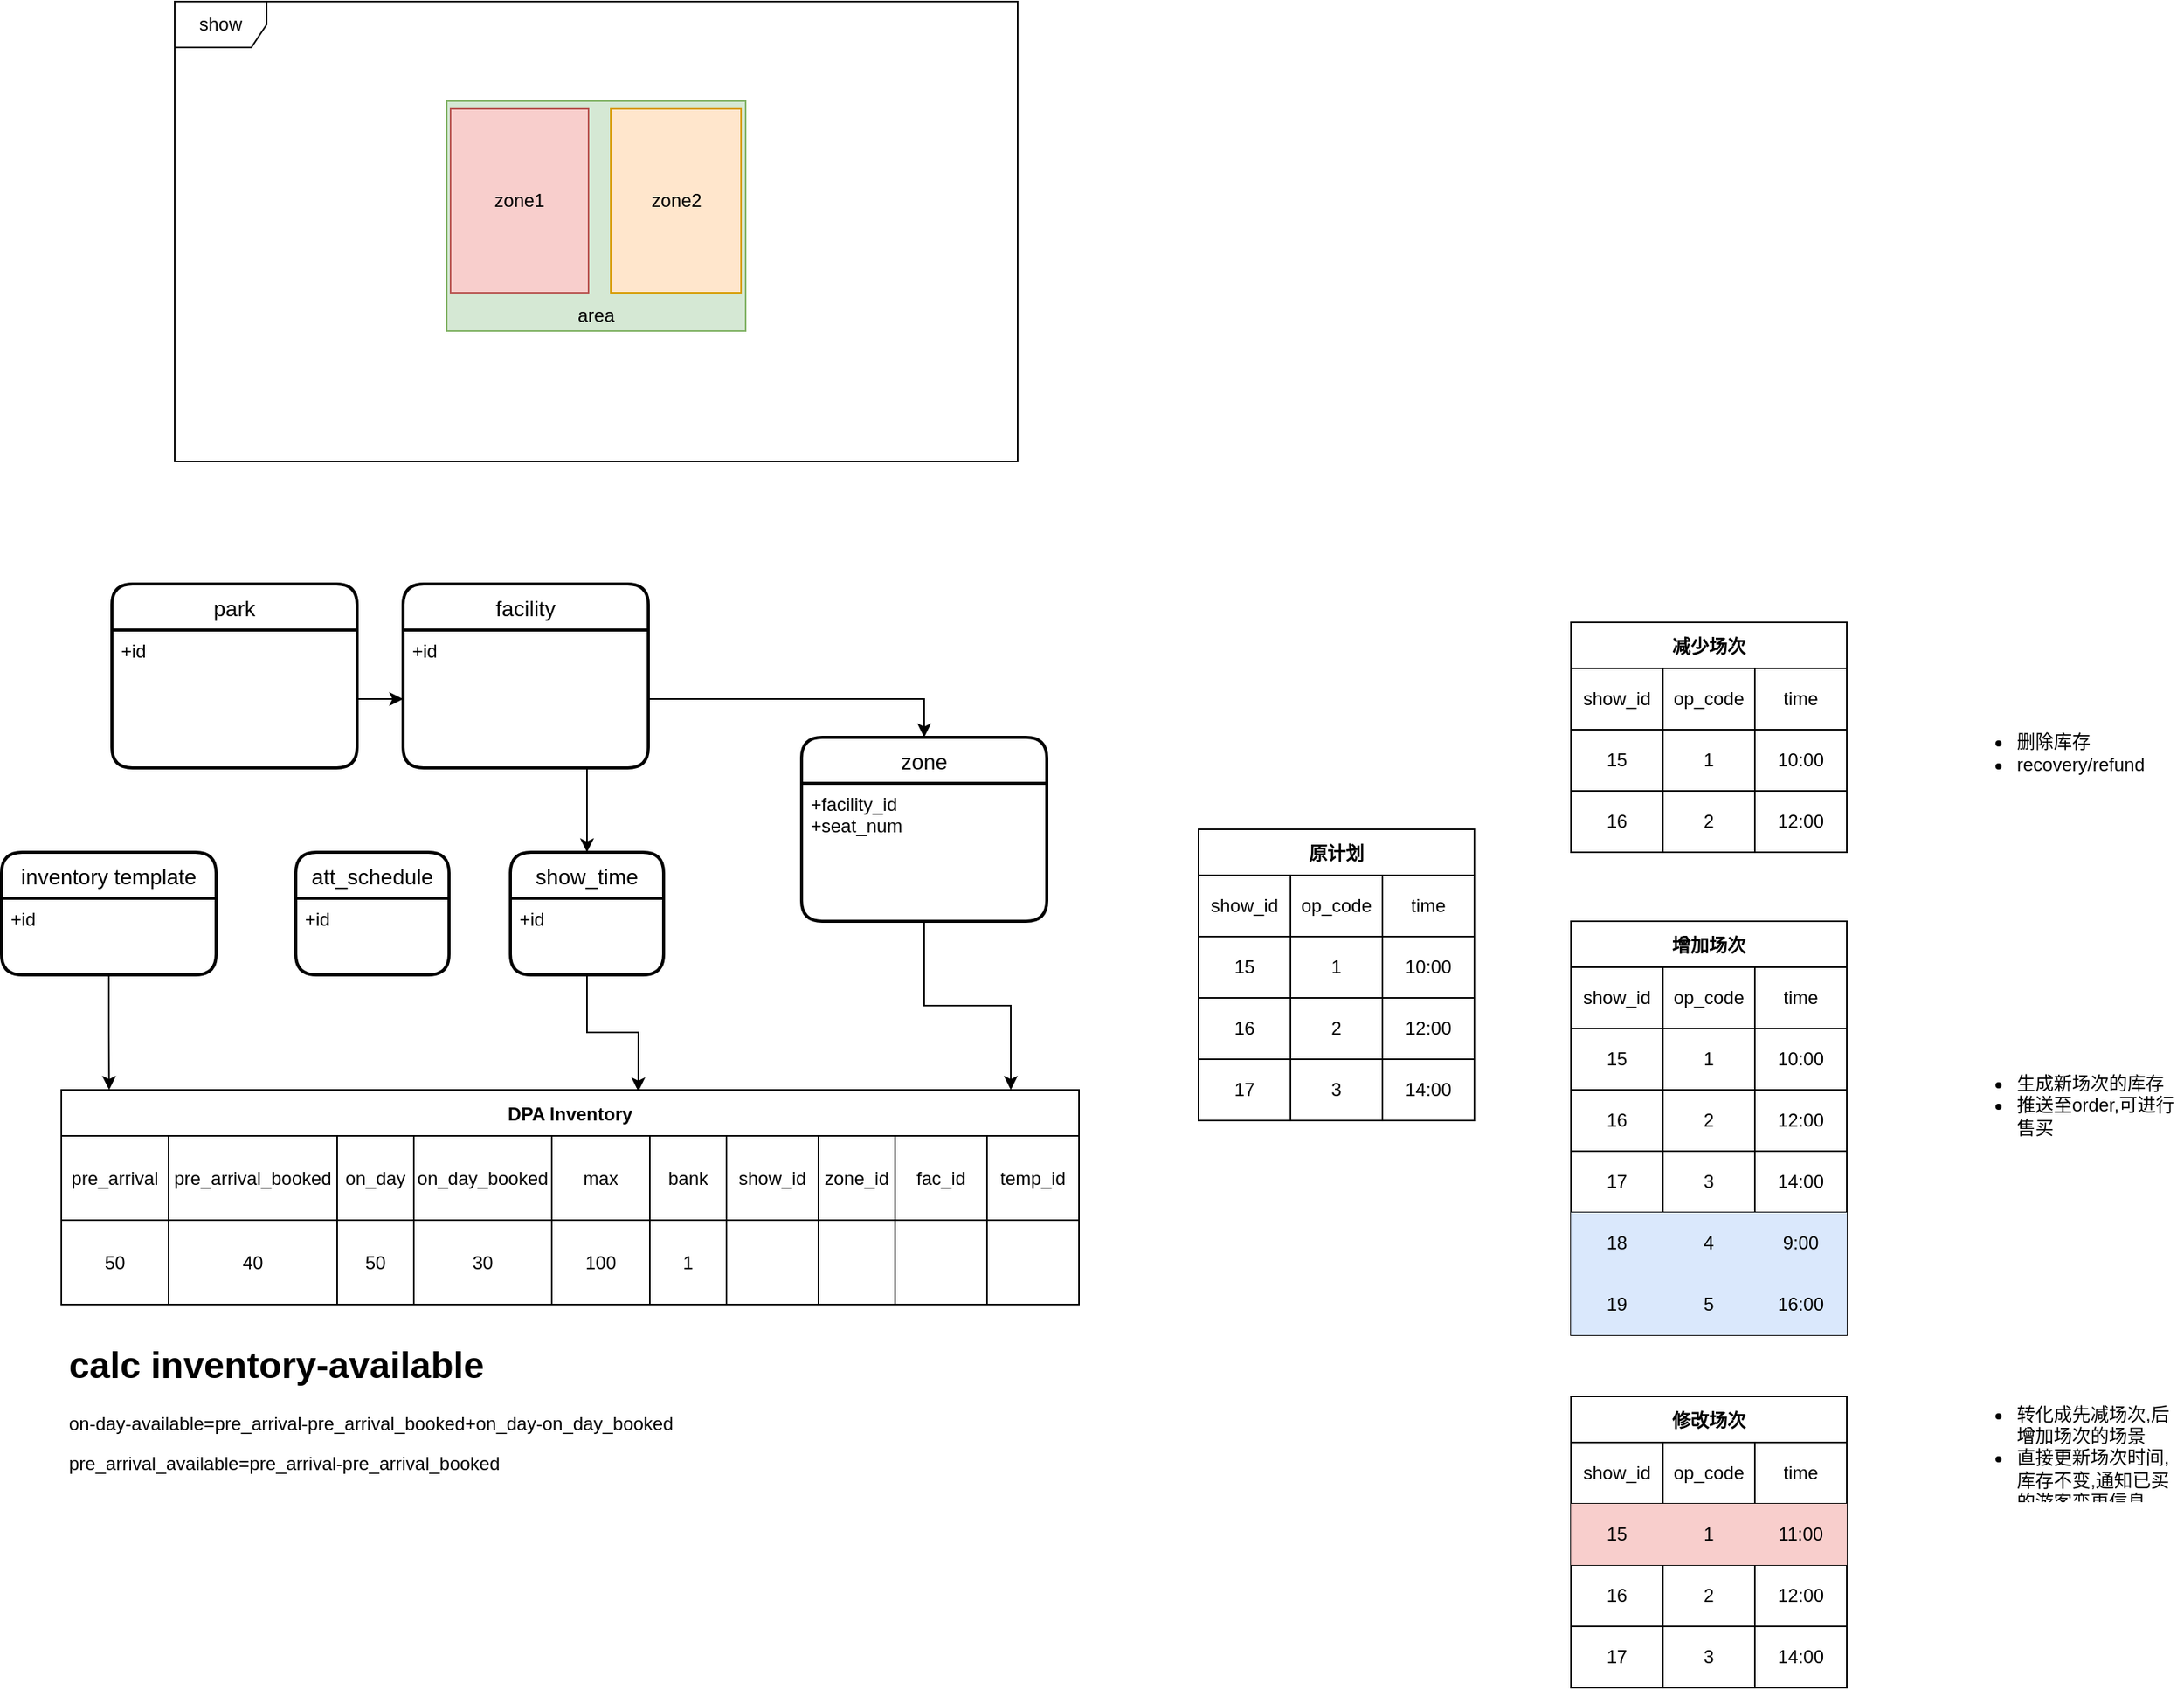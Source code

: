 <mxfile version="20.6.2" type="github">
  <diagram id="qnAYHWkGqjJaZW_h_Cl6" name="第 1 页">
    <mxGraphModel dx="1298" dy="724" grid="1" gridSize="10" guides="1" tooltips="1" connect="1" arrows="1" fold="1" page="1" pageScale="1" pageWidth="827" pageHeight="1169" math="0" shadow="0">
      <root>
        <mxCell id="0" />
        <mxCell id="1" parent="0" />
        <mxCell id="093m5_2xSW1rwAm4586A-8" value="show" style="shape=umlFrame;whiteSpace=wrap;html=1;" parent="1" vertex="1">
          <mxGeometry x="150" y="40" width="550" height="300" as="geometry" />
        </mxCell>
        <mxCell id="093m5_2xSW1rwAm4586A-12" value="" style="rounded=0;whiteSpace=wrap;html=1;fillColor=#d5e8d4;strokeColor=#82b366;" parent="1" vertex="1">
          <mxGeometry x="327.5" y="105" width="195" height="150" as="geometry" />
        </mxCell>
        <mxCell id="093m5_2xSW1rwAm4586A-13" value="zone1" style="rounded=0;whiteSpace=wrap;html=1;fillColor=#f8cecc;strokeColor=#b85450;" parent="1" vertex="1">
          <mxGeometry x="330" y="110" width="90" height="120" as="geometry" />
        </mxCell>
        <mxCell id="093m5_2xSW1rwAm4586A-14" value="zone2" style="rounded=0;whiteSpace=wrap;html=1;fillColor=#ffe6cc;strokeColor=#d79b00;" parent="1" vertex="1">
          <mxGeometry x="434.5" y="110" width="85" height="120" as="geometry" />
        </mxCell>
        <mxCell id="093m5_2xSW1rwAm4586A-15" value="area" style="text;html=1;strokeColor=none;fillColor=none;align=center;verticalAlign=middle;whiteSpace=wrap;rounded=0;" parent="1" vertex="1">
          <mxGeometry x="395" y="230" width="60" height="30" as="geometry" />
        </mxCell>
        <mxCell id="093m5_2xSW1rwAm4586A-16" value="zone" style="swimlane;childLayout=stackLayout;horizontal=1;startSize=30;horizontalStack=0;rounded=1;fontSize=14;fontStyle=0;strokeWidth=2;resizeParent=0;resizeLast=1;shadow=0;dashed=0;align=center;" parent="1" vertex="1">
          <mxGeometry x="559" y="520" width="160" height="120" as="geometry" />
        </mxCell>
        <mxCell id="093m5_2xSW1rwAm4586A-17" value="+facility_id&#xa;+seat_num" style="align=left;strokeColor=none;fillColor=none;spacingLeft=4;fontSize=12;verticalAlign=top;resizable=0;rotatable=0;part=1;" parent="093m5_2xSW1rwAm4586A-16" vertex="1">
          <mxGeometry y="30" width="160" height="90" as="geometry" />
        </mxCell>
        <mxCell id="093m5_2xSW1rwAm4586A-44" value="DPA Inventory" style="shape=table;startSize=30;container=1;collapsible=0;childLayout=tableLayout;fontStyle=1;align=center;" parent="1" vertex="1">
          <mxGeometry x="76" y="750" width="664" height="140" as="geometry" />
        </mxCell>
        <mxCell id="093m5_2xSW1rwAm4586A-45" value="" style="shape=tableRow;horizontal=0;startSize=0;swimlaneHead=0;swimlaneBody=0;top=0;left=0;bottom=0;right=0;collapsible=0;dropTarget=0;fillColor=none;points=[[0,0.5],[1,0.5]];portConstraint=eastwest;" parent="093m5_2xSW1rwAm4586A-44" vertex="1">
          <mxGeometry y="30" width="664" height="55" as="geometry" />
        </mxCell>
        <mxCell id="093m5_2xSW1rwAm4586A-46" value="pre_arrival" style="shape=partialRectangle;html=1;whiteSpace=wrap;connectable=0;fillColor=none;top=0;left=0;bottom=0;right=0;overflow=hidden;" parent="093m5_2xSW1rwAm4586A-45" vertex="1">
          <mxGeometry width="70" height="55" as="geometry">
            <mxRectangle width="70" height="55" as="alternateBounds" />
          </mxGeometry>
        </mxCell>
        <mxCell id="093m5_2xSW1rwAm4586A-74" value="pre_arrival_booked" style="shape=partialRectangle;html=1;whiteSpace=wrap;connectable=0;fillColor=none;top=0;left=0;bottom=0;right=0;overflow=hidden;" parent="093m5_2xSW1rwAm4586A-45" vertex="1">
          <mxGeometry x="70" width="110" height="55" as="geometry">
            <mxRectangle width="110" height="55" as="alternateBounds" />
          </mxGeometry>
        </mxCell>
        <mxCell id="093m5_2xSW1rwAm4586A-47" value="on_day" style="shape=partialRectangle;html=1;whiteSpace=wrap;connectable=0;fillColor=none;top=0;left=0;bottom=0;right=0;overflow=hidden;" parent="093m5_2xSW1rwAm4586A-45" vertex="1">
          <mxGeometry x="180" width="50" height="55" as="geometry">
            <mxRectangle width="50" height="55" as="alternateBounds" />
          </mxGeometry>
        </mxCell>
        <mxCell id="093m5_2xSW1rwAm4586A-76" value="on_day_booked" style="shape=partialRectangle;html=1;whiteSpace=wrap;connectable=0;fillColor=none;top=0;left=0;bottom=0;right=0;overflow=hidden;" parent="093m5_2xSW1rwAm4586A-45" vertex="1">
          <mxGeometry x="230" width="90" height="55" as="geometry">
            <mxRectangle width="90" height="55" as="alternateBounds" />
          </mxGeometry>
        </mxCell>
        <mxCell id="093m5_2xSW1rwAm4586A-78" value="max" style="shape=partialRectangle;html=1;whiteSpace=wrap;connectable=0;fillColor=none;top=0;left=0;bottom=0;right=0;overflow=hidden;" parent="093m5_2xSW1rwAm4586A-45" vertex="1">
          <mxGeometry x="320" width="64" height="55" as="geometry">
            <mxRectangle width="64" height="55" as="alternateBounds" />
          </mxGeometry>
        </mxCell>
        <mxCell id="093m5_2xSW1rwAm4586A-48" value="bank" style="shape=partialRectangle;html=1;whiteSpace=wrap;connectable=0;fillColor=none;top=0;left=0;bottom=0;right=0;overflow=hidden;" parent="093m5_2xSW1rwAm4586A-45" vertex="1">
          <mxGeometry x="384" width="50" height="55" as="geometry">
            <mxRectangle width="50" height="55" as="alternateBounds" />
          </mxGeometry>
        </mxCell>
        <mxCell id="3si14ry6umVApPdq2mn3-1" value="show_id" style="shape=partialRectangle;html=1;whiteSpace=wrap;connectable=0;fillColor=none;top=0;left=0;bottom=0;right=0;overflow=hidden;" vertex="1" parent="093m5_2xSW1rwAm4586A-45">
          <mxGeometry x="434" width="60" height="55" as="geometry">
            <mxRectangle width="60" height="55" as="alternateBounds" />
          </mxGeometry>
        </mxCell>
        <mxCell id="3si14ry6umVApPdq2mn3-3" value="zone_id" style="shape=partialRectangle;html=1;whiteSpace=wrap;connectable=0;fillColor=none;top=0;left=0;bottom=0;right=0;overflow=hidden;" vertex="1" parent="093m5_2xSW1rwAm4586A-45">
          <mxGeometry x="494" width="50" height="55" as="geometry">
            <mxRectangle width="50" height="55" as="alternateBounds" />
          </mxGeometry>
        </mxCell>
        <mxCell id="3si14ry6umVApPdq2mn3-9" value="fac_id" style="shape=partialRectangle;html=1;whiteSpace=wrap;connectable=0;fillColor=none;top=0;left=0;bottom=0;right=0;overflow=hidden;" vertex="1" parent="093m5_2xSW1rwAm4586A-45">
          <mxGeometry x="544" width="60" height="55" as="geometry">
            <mxRectangle width="60" height="55" as="alternateBounds" />
          </mxGeometry>
        </mxCell>
        <mxCell id="3si14ry6umVApPdq2mn3-13" value="temp_id" style="shape=partialRectangle;html=1;whiteSpace=wrap;connectable=0;fillColor=none;top=0;left=0;bottom=0;right=0;overflow=hidden;" vertex="1" parent="093m5_2xSW1rwAm4586A-45">
          <mxGeometry x="604" width="60" height="55" as="geometry">
            <mxRectangle width="60" height="55" as="alternateBounds" />
          </mxGeometry>
        </mxCell>
        <mxCell id="093m5_2xSW1rwAm4586A-49" value="" style="shape=tableRow;horizontal=0;startSize=0;swimlaneHead=0;swimlaneBody=0;top=0;left=0;bottom=0;right=0;collapsible=0;dropTarget=0;fillColor=none;points=[[0,0.5],[1,0.5]];portConstraint=eastwest;" parent="093m5_2xSW1rwAm4586A-44" vertex="1">
          <mxGeometry y="85" width="664" height="55" as="geometry" />
        </mxCell>
        <mxCell id="093m5_2xSW1rwAm4586A-50" value="50" style="shape=partialRectangle;html=1;whiteSpace=wrap;connectable=0;fillColor=none;top=0;left=0;bottom=0;right=0;overflow=hidden;" parent="093m5_2xSW1rwAm4586A-49" vertex="1">
          <mxGeometry width="70" height="55" as="geometry">
            <mxRectangle width="70" height="55" as="alternateBounds" />
          </mxGeometry>
        </mxCell>
        <mxCell id="093m5_2xSW1rwAm4586A-75" value="40" style="shape=partialRectangle;html=1;whiteSpace=wrap;connectable=0;fillColor=none;top=0;left=0;bottom=0;right=0;overflow=hidden;" parent="093m5_2xSW1rwAm4586A-49" vertex="1">
          <mxGeometry x="70" width="110" height="55" as="geometry">
            <mxRectangle width="110" height="55" as="alternateBounds" />
          </mxGeometry>
        </mxCell>
        <mxCell id="093m5_2xSW1rwAm4586A-51" value="50" style="shape=partialRectangle;html=1;whiteSpace=wrap;connectable=0;fillColor=none;top=0;left=0;bottom=0;right=0;overflow=hidden;" parent="093m5_2xSW1rwAm4586A-49" vertex="1">
          <mxGeometry x="180" width="50" height="55" as="geometry">
            <mxRectangle width="50" height="55" as="alternateBounds" />
          </mxGeometry>
        </mxCell>
        <mxCell id="093m5_2xSW1rwAm4586A-77" value="30" style="shape=partialRectangle;html=1;whiteSpace=wrap;connectable=0;fillColor=none;top=0;left=0;bottom=0;right=0;overflow=hidden;" parent="093m5_2xSW1rwAm4586A-49" vertex="1">
          <mxGeometry x="230" width="90" height="55" as="geometry">
            <mxRectangle width="90" height="55" as="alternateBounds" />
          </mxGeometry>
        </mxCell>
        <mxCell id="093m5_2xSW1rwAm4586A-79" value="100" style="shape=partialRectangle;html=1;whiteSpace=wrap;connectable=0;fillColor=none;top=0;left=0;bottom=0;right=0;overflow=hidden;" parent="093m5_2xSW1rwAm4586A-49" vertex="1">
          <mxGeometry x="320" width="64" height="55" as="geometry">
            <mxRectangle width="64" height="55" as="alternateBounds" />
          </mxGeometry>
        </mxCell>
        <mxCell id="093m5_2xSW1rwAm4586A-52" value="1" style="shape=partialRectangle;html=1;whiteSpace=wrap;connectable=0;fillColor=none;top=0;left=0;bottom=0;right=0;overflow=hidden;" parent="093m5_2xSW1rwAm4586A-49" vertex="1">
          <mxGeometry x="384" width="50" height="55" as="geometry">
            <mxRectangle width="50" height="55" as="alternateBounds" />
          </mxGeometry>
        </mxCell>
        <mxCell id="3si14ry6umVApPdq2mn3-2" style="shape=partialRectangle;html=1;whiteSpace=wrap;connectable=0;fillColor=none;top=0;left=0;bottom=0;right=0;overflow=hidden;" vertex="1" parent="093m5_2xSW1rwAm4586A-49">
          <mxGeometry x="434" width="60" height="55" as="geometry">
            <mxRectangle width="60" height="55" as="alternateBounds" />
          </mxGeometry>
        </mxCell>
        <mxCell id="3si14ry6umVApPdq2mn3-4" style="shape=partialRectangle;html=1;whiteSpace=wrap;connectable=0;fillColor=none;top=0;left=0;bottom=0;right=0;overflow=hidden;" vertex="1" parent="093m5_2xSW1rwAm4586A-49">
          <mxGeometry x="494" width="50" height="55" as="geometry">
            <mxRectangle width="50" height="55" as="alternateBounds" />
          </mxGeometry>
        </mxCell>
        <mxCell id="3si14ry6umVApPdq2mn3-10" style="shape=partialRectangle;html=1;whiteSpace=wrap;connectable=0;fillColor=none;top=0;left=0;bottom=0;right=0;overflow=hidden;" vertex="1" parent="093m5_2xSW1rwAm4586A-49">
          <mxGeometry x="544" width="60" height="55" as="geometry">
            <mxRectangle width="60" height="55" as="alternateBounds" />
          </mxGeometry>
        </mxCell>
        <mxCell id="3si14ry6umVApPdq2mn3-14" style="shape=partialRectangle;html=1;whiteSpace=wrap;connectable=0;fillColor=none;top=0;left=0;bottom=0;right=0;overflow=hidden;" vertex="1" parent="093m5_2xSW1rwAm4586A-49">
          <mxGeometry x="604" width="60" height="55" as="geometry">
            <mxRectangle width="60" height="55" as="alternateBounds" />
          </mxGeometry>
        </mxCell>
        <mxCell id="093m5_2xSW1rwAm4586A-80" value="&lt;h1&gt;calc inventory-available&lt;/h1&gt;&lt;p&gt;on-day-available=pre_arrival-pre_arrival_booked+on_day-on_day_booked&lt;/p&gt;&lt;p&gt;pre_arrival_available=pre_arrival-pre_arrival_booked&lt;/p&gt;" style="text;html=1;strokeColor=none;fillColor=none;spacing=5;spacingTop=-20;whiteSpace=wrap;overflow=hidden;rounded=0;" parent="1" vertex="1">
          <mxGeometry x="76" y="910" width="460" height="140" as="geometry" />
        </mxCell>
        <mxCell id="093m5_2xSW1rwAm4586A-83" value="facility" style="swimlane;childLayout=stackLayout;horizontal=1;startSize=30;horizontalStack=0;rounded=1;fontSize=14;fontStyle=0;strokeWidth=2;resizeParent=0;resizeLast=1;shadow=0;dashed=0;align=center;" parent="1" vertex="1">
          <mxGeometry x="299" y="420" width="160" height="120" as="geometry" />
        </mxCell>
        <mxCell id="093m5_2xSW1rwAm4586A-84" value="+id&#xa;" style="align=left;strokeColor=none;fillColor=none;spacingLeft=4;fontSize=12;verticalAlign=top;resizable=0;rotatable=0;part=1;" parent="093m5_2xSW1rwAm4586A-83" vertex="1">
          <mxGeometry y="30" width="160" height="90" as="geometry" />
        </mxCell>
        <mxCell id="093m5_2xSW1rwAm4586A-85" value="park" style="swimlane;childLayout=stackLayout;horizontal=1;startSize=30;horizontalStack=0;rounded=1;fontSize=14;fontStyle=0;strokeWidth=2;resizeParent=0;resizeLast=1;shadow=0;dashed=0;align=center;" parent="1" vertex="1">
          <mxGeometry x="109" y="420" width="160" height="120" as="geometry" />
        </mxCell>
        <mxCell id="093m5_2xSW1rwAm4586A-86" value="+id&#xa;" style="align=left;strokeColor=none;fillColor=none;spacingLeft=4;fontSize=12;verticalAlign=top;resizable=0;rotatable=0;part=1;" parent="093m5_2xSW1rwAm4586A-85" vertex="1">
          <mxGeometry y="30" width="160" height="90" as="geometry" />
        </mxCell>
        <mxCell id="093m5_2xSW1rwAm4586A-93" value="att_schedule" style="swimlane;childLayout=stackLayout;horizontal=1;startSize=30;horizontalStack=0;rounded=1;fontSize=14;fontStyle=0;strokeWidth=2;resizeParent=0;resizeLast=1;shadow=0;dashed=0;align=center;" parent="1" vertex="1">
          <mxGeometry x="229" y="595" width="100" height="80" as="geometry" />
        </mxCell>
        <mxCell id="093m5_2xSW1rwAm4586A-94" value="+id&#xa;" style="align=left;strokeColor=none;fillColor=none;spacingLeft=4;fontSize=12;verticalAlign=top;resizable=0;rotatable=0;part=1;" parent="093m5_2xSW1rwAm4586A-93" vertex="1">
          <mxGeometry y="30" width="100" height="50" as="geometry" />
        </mxCell>
        <mxCell id="093m5_2xSW1rwAm4586A-96" value="show_time" style="swimlane;childLayout=stackLayout;horizontal=1;startSize=30;horizontalStack=0;rounded=1;fontSize=14;fontStyle=0;strokeWidth=2;resizeParent=0;resizeLast=1;shadow=0;dashed=0;align=center;" parent="1" vertex="1">
          <mxGeometry x="369" y="595" width="100" height="80" as="geometry" />
        </mxCell>
        <mxCell id="093m5_2xSW1rwAm4586A-98" value="+id&#xa;" style="align=left;strokeColor=none;fillColor=none;spacingLeft=4;fontSize=12;verticalAlign=top;resizable=0;rotatable=0;part=1;" parent="093m5_2xSW1rwAm4586A-96" vertex="1">
          <mxGeometry y="30" width="100" height="50" as="geometry" />
        </mxCell>
        <mxCell id="093m5_2xSW1rwAm4586A-100" style="edgeStyle=orthogonalEdgeStyle;rounded=0;orthogonalLoop=1;jettySize=auto;html=1;exitX=1;exitY=0.5;exitDx=0;exitDy=0;entryX=0;entryY=0.5;entryDx=0;entryDy=0;" parent="1" source="093m5_2xSW1rwAm4586A-86" target="093m5_2xSW1rwAm4586A-84" edge="1">
          <mxGeometry relative="1" as="geometry" />
        </mxCell>
        <mxCell id="093m5_2xSW1rwAm4586A-101" style="edgeStyle=orthogonalEdgeStyle;rounded=0;orthogonalLoop=1;jettySize=auto;html=1;exitX=1;exitY=0.5;exitDx=0;exitDy=0;entryX=0.5;entryY=0;entryDx=0;entryDy=0;" parent="1" source="093m5_2xSW1rwAm4586A-84" target="093m5_2xSW1rwAm4586A-16" edge="1">
          <mxGeometry relative="1" as="geometry" />
        </mxCell>
        <mxCell id="093m5_2xSW1rwAm4586A-102" style="edgeStyle=orthogonalEdgeStyle;rounded=0;orthogonalLoop=1;jettySize=auto;html=1;exitX=0.75;exitY=1;exitDx=0;exitDy=0;entryX=0.5;entryY=0;entryDx=0;entryDy=0;" parent="1" source="093m5_2xSW1rwAm4586A-84" target="093m5_2xSW1rwAm4586A-96" edge="1">
          <mxGeometry relative="1" as="geometry" />
        </mxCell>
        <mxCell id="093m5_2xSW1rwAm4586A-105" value="inventory template" style="swimlane;childLayout=stackLayout;horizontal=1;startSize=30;horizontalStack=0;rounded=1;fontSize=14;fontStyle=0;strokeWidth=2;resizeParent=0;resizeLast=1;shadow=0;dashed=0;align=center;" parent="1" vertex="1">
          <mxGeometry x="37" y="595" width="140" height="80" as="geometry" />
        </mxCell>
        <mxCell id="093m5_2xSW1rwAm4586A-106" value="+id&#xa;" style="align=left;strokeColor=none;fillColor=none;spacingLeft=4;fontSize=12;verticalAlign=top;resizable=0;rotatable=0;part=1;" parent="093m5_2xSW1rwAm4586A-105" vertex="1">
          <mxGeometry y="30" width="140" height="50" as="geometry" />
        </mxCell>
        <mxCell id="3si14ry6umVApPdq2mn3-6" style="edgeStyle=orthogonalEdgeStyle;rounded=0;orthogonalLoop=1;jettySize=auto;html=1;exitX=0.5;exitY=1;exitDx=0;exitDy=0;entryX=0.047;entryY=0;entryDx=0;entryDy=0;entryPerimeter=0;" edge="1" parent="1" source="093m5_2xSW1rwAm4586A-106" target="093m5_2xSW1rwAm4586A-44">
          <mxGeometry relative="1" as="geometry" />
        </mxCell>
        <mxCell id="3si14ry6umVApPdq2mn3-7" style="edgeStyle=orthogonalEdgeStyle;rounded=0;orthogonalLoop=1;jettySize=auto;html=1;exitX=0.5;exitY=1;exitDx=0;exitDy=0;entryX=0.567;entryY=0.007;entryDx=0;entryDy=0;entryPerimeter=0;" edge="1" parent="1" source="093m5_2xSW1rwAm4586A-98" target="093m5_2xSW1rwAm4586A-44">
          <mxGeometry relative="1" as="geometry" />
        </mxCell>
        <mxCell id="3si14ry6umVApPdq2mn3-8" style="edgeStyle=orthogonalEdgeStyle;rounded=0;orthogonalLoop=1;jettySize=auto;html=1;exitX=0.5;exitY=1;exitDx=0;exitDy=0;entryX=0.933;entryY=0;entryDx=0;entryDy=0;entryPerimeter=0;" edge="1" parent="1" source="093m5_2xSW1rwAm4586A-17" target="093m5_2xSW1rwAm4586A-44">
          <mxGeometry relative="1" as="geometry" />
        </mxCell>
        <mxCell id="3si14ry6umVApPdq2mn3-32" value="原计划" style="shape=table;startSize=30;container=1;collapsible=0;childLayout=tableLayout;fontStyle=1;align=center;" vertex="1" parent="1">
          <mxGeometry x="818" y="580" width="180" height="190" as="geometry" />
        </mxCell>
        <mxCell id="3si14ry6umVApPdq2mn3-33" value="" style="shape=tableRow;horizontal=0;startSize=0;swimlaneHead=0;swimlaneBody=0;top=0;left=0;bottom=0;right=0;collapsible=0;dropTarget=0;fillColor=none;points=[[0,0.5],[1,0.5]];portConstraint=eastwest;" vertex="1" parent="3si14ry6umVApPdq2mn3-32">
          <mxGeometry y="30" width="180" height="40" as="geometry" />
        </mxCell>
        <mxCell id="3si14ry6umVApPdq2mn3-45" value="show_id" style="shape=partialRectangle;html=1;whiteSpace=wrap;connectable=0;fillColor=none;top=0;left=0;bottom=0;right=0;overflow=hidden;" vertex="1" parent="3si14ry6umVApPdq2mn3-33">
          <mxGeometry width="60" height="40" as="geometry">
            <mxRectangle width="60" height="40" as="alternateBounds" />
          </mxGeometry>
        </mxCell>
        <mxCell id="3si14ry6umVApPdq2mn3-34" value="op_code" style="shape=partialRectangle;html=1;whiteSpace=wrap;connectable=0;fillColor=none;top=0;left=0;bottom=0;right=0;overflow=hidden;" vertex="1" parent="3si14ry6umVApPdq2mn3-33">
          <mxGeometry x="60" width="60" height="40" as="geometry">
            <mxRectangle width="60" height="40" as="alternateBounds" />
          </mxGeometry>
        </mxCell>
        <mxCell id="3si14ry6umVApPdq2mn3-35" value="time" style="shape=partialRectangle;html=1;whiteSpace=wrap;connectable=0;fillColor=none;top=0;left=0;bottom=0;right=0;overflow=hidden;" vertex="1" parent="3si14ry6umVApPdq2mn3-33">
          <mxGeometry x="120" width="60" height="40" as="geometry">
            <mxRectangle width="60" height="40" as="alternateBounds" />
          </mxGeometry>
        </mxCell>
        <mxCell id="3si14ry6umVApPdq2mn3-37" value="" style="shape=tableRow;horizontal=0;startSize=0;swimlaneHead=0;swimlaneBody=0;top=0;left=0;bottom=0;right=0;collapsible=0;dropTarget=0;fillColor=none;points=[[0,0.5],[1,0.5]];portConstraint=eastwest;" vertex="1" parent="3si14ry6umVApPdq2mn3-32">
          <mxGeometry y="70" width="180" height="40" as="geometry" />
        </mxCell>
        <mxCell id="3si14ry6umVApPdq2mn3-46" value="15" style="shape=partialRectangle;html=1;whiteSpace=wrap;connectable=0;fillColor=none;top=0;left=0;bottom=0;right=0;overflow=hidden;" vertex="1" parent="3si14ry6umVApPdq2mn3-37">
          <mxGeometry width="60" height="40" as="geometry">
            <mxRectangle width="60" height="40" as="alternateBounds" />
          </mxGeometry>
        </mxCell>
        <mxCell id="3si14ry6umVApPdq2mn3-38" value="1" style="shape=partialRectangle;html=1;whiteSpace=wrap;connectable=0;fillColor=none;top=0;left=0;bottom=0;right=0;overflow=hidden;" vertex="1" parent="3si14ry6umVApPdq2mn3-37">
          <mxGeometry x="60" width="60" height="40" as="geometry">
            <mxRectangle width="60" height="40" as="alternateBounds" />
          </mxGeometry>
        </mxCell>
        <mxCell id="3si14ry6umVApPdq2mn3-39" value="10:00" style="shape=partialRectangle;html=1;whiteSpace=wrap;connectable=0;fillColor=none;top=0;left=0;bottom=0;right=0;overflow=hidden;" vertex="1" parent="3si14ry6umVApPdq2mn3-37">
          <mxGeometry x="120" width="60" height="40" as="geometry">
            <mxRectangle width="60" height="40" as="alternateBounds" />
          </mxGeometry>
        </mxCell>
        <mxCell id="3si14ry6umVApPdq2mn3-41" value="" style="shape=tableRow;horizontal=0;startSize=0;swimlaneHead=0;swimlaneBody=0;top=0;left=0;bottom=0;right=0;collapsible=0;dropTarget=0;fillColor=none;points=[[0,0.5],[1,0.5]];portConstraint=eastwest;" vertex="1" parent="3si14ry6umVApPdq2mn3-32">
          <mxGeometry y="110" width="180" height="40" as="geometry" />
        </mxCell>
        <mxCell id="3si14ry6umVApPdq2mn3-47" value="16" style="shape=partialRectangle;html=1;whiteSpace=wrap;connectable=0;fillColor=none;top=0;left=0;bottom=0;right=0;overflow=hidden;" vertex="1" parent="3si14ry6umVApPdq2mn3-41">
          <mxGeometry width="60" height="40" as="geometry">
            <mxRectangle width="60" height="40" as="alternateBounds" />
          </mxGeometry>
        </mxCell>
        <mxCell id="3si14ry6umVApPdq2mn3-42" value="2" style="shape=partialRectangle;html=1;whiteSpace=wrap;connectable=0;fillColor=none;top=0;left=0;bottom=0;right=0;overflow=hidden;" vertex="1" parent="3si14ry6umVApPdq2mn3-41">
          <mxGeometry x="60" width="60" height="40" as="geometry">
            <mxRectangle width="60" height="40" as="alternateBounds" />
          </mxGeometry>
        </mxCell>
        <mxCell id="3si14ry6umVApPdq2mn3-43" value="12:00" style="shape=partialRectangle;html=1;whiteSpace=wrap;connectable=0;fillColor=none;top=0;left=0;bottom=0;right=0;overflow=hidden;" vertex="1" parent="3si14ry6umVApPdq2mn3-41">
          <mxGeometry x="120" width="60" height="40" as="geometry">
            <mxRectangle width="60" height="40" as="alternateBounds" />
          </mxGeometry>
        </mxCell>
        <mxCell id="3si14ry6umVApPdq2mn3-48" style="shape=tableRow;horizontal=0;startSize=0;swimlaneHead=0;swimlaneBody=0;top=0;left=0;bottom=0;right=0;collapsible=0;dropTarget=0;fillColor=none;points=[[0,0.5],[1,0.5]];portConstraint=eastwest;" vertex="1" parent="3si14ry6umVApPdq2mn3-32">
          <mxGeometry y="150" width="180" height="40" as="geometry" />
        </mxCell>
        <mxCell id="3si14ry6umVApPdq2mn3-49" value="17" style="shape=partialRectangle;html=1;whiteSpace=wrap;connectable=0;fillColor=none;top=0;left=0;bottom=0;right=0;overflow=hidden;" vertex="1" parent="3si14ry6umVApPdq2mn3-48">
          <mxGeometry width="60" height="40" as="geometry">
            <mxRectangle width="60" height="40" as="alternateBounds" />
          </mxGeometry>
        </mxCell>
        <mxCell id="3si14ry6umVApPdq2mn3-50" value="3" style="shape=partialRectangle;html=1;whiteSpace=wrap;connectable=0;fillColor=none;top=0;left=0;bottom=0;right=0;overflow=hidden;" vertex="1" parent="3si14ry6umVApPdq2mn3-48">
          <mxGeometry x="60" width="60" height="40" as="geometry">
            <mxRectangle width="60" height="40" as="alternateBounds" />
          </mxGeometry>
        </mxCell>
        <mxCell id="3si14ry6umVApPdq2mn3-51" value="14:00" style="shape=partialRectangle;html=1;whiteSpace=wrap;connectable=0;fillColor=none;top=0;left=0;bottom=0;right=0;overflow=hidden;" vertex="1" parent="3si14ry6umVApPdq2mn3-48">
          <mxGeometry x="120" width="60" height="40" as="geometry">
            <mxRectangle width="60" height="40" as="alternateBounds" />
          </mxGeometry>
        </mxCell>
        <mxCell id="3si14ry6umVApPdq2mn3-52" value="减少场次" style="shape=table;startSize=30;container=1;collapsible=0;childLayout=tableLayout;fontStyle=1;align=center;" vertex="1" parent="1">
          <mxGeometry x="1061" y="445" width="180" height="150" as="geometry" />
        </mxCell>
        <mxCell id="3si14ry6umVApPdq2mn3-53" value="" style="shape=tableRow;horizontal=0;startSize=0;swimlaneHead=0;swimlaneBody=0;top=0;left=0;bottom=0;right=0;collapsible=0;dropTarget=0;fillColor=none;points=[[0,0.5],[1,0.5]];portConstraint=eastwest;" vertex="1" parent="3si14ry6umVApPdq2mn3-52">
          <mxGeometry y="30" width="180" height="40" as="geometry" />
        </mxCell>
        <mxCell id="3si14ry6umVApPdq2mn3-54" value="show_id" style="shape=partialRectangle;html=1;whiteSpace=wrap;connectable=0;fillColor=none;top=0;left=0;bottom=0;right=0;overflow=hidden;" vertex="1" parent="3si14ry6umVApPdq2mn3-53">
          <mxGeometry width="60" height="40" as="geometry">
            <mxRectangle width="60" height="40" as="alternateBounds" />
          </mxGeometry>
        </mxCell>
        <mxCell id="3si14ry6umVApPdq2mn3-55" value="op_code" style="shape=partialRectangle;html=1;whiteSpace=wrap;connectable=0;fillColor=none;top=0;left=0;bottom=0;right=0;overflow=hidden;" vertex="1" parent="3si14ry6umVApPdq2mn3-53">
          <mxGeometry x="60" width="60" height="40" as="geometry">
            <mxRectangle width="60" height="40" as="alternateBounds" />
          </mxGeometry>
        </mxCell>
        <mxCell id="3si14ry6umVApPdq2mn3-56" value="time" style="shape=partialRectangle;html=1;whiteSpace=wrap;connectable=0;fillColor=none;top=0;left=0;bottom=0;right=0;overflow=hidden;" vertex="1" parent="3si14ry6umVApPdq2mn3-53">
          <mxGeometry x="120" width="60" height="40" as="geometry">
            <mxRectangle width="60" height="40" as="alternateBounds" />
          </mxGeometry>
        </mxCell>
        <mxCell id="3si14ry6umVApPdq2mn3-57" value="" style="shape=tableRow;horizontal=0;startSize=0;swimlaneHead=0;swimlaneBody=0;top=0;left=0;bottom=0;right=0;collapsible=0;dropTarget=0;fillColor=none;points=[[0,0.5],[1,0.5]];portConstraint=eastwest;" vertex="1" parent="3si14ry6umVApPdq2mn3-52">
          <mxGeometry y="70" width="180" height="40" as="geometry" />
        </mxCell>
        <mxCell id="3si14ry6umVApPdq2mn3-58" value="15" style="shape=partialRectangle;html=1;whiteSpace=wrap;connectable=0;fillColor=none;top=0;left=0;bottom=0;right=0;overflow=hidden;" vertex="1" parent="3si14ry6umVApPdq2mn3-57">
          <mxGeometry width="60" height="40" as="geometry">
            <mxRectangle width="60" height="40" as="alternateBounds" />
          </mxGeometry>
        </mxCell>
        <mxCell id="3si14ry6umVApPdq2mn3-59" value="1" style="shape=partialRectangle;html=1;whiteSpace=wrap;connectable=0;fillColor=none;top=0;left=0;bottom=0;right=0;overflow=hidden;" vertex="1" parent="3si14ry6umVApPdq2mn3-57">
          <mxGeometry x="60" width="60" height="40" as="geometry">
            <mxRectangle width="60" height="40" as="alternateBounds" />
          </mxGeometry>
        </mxCell>
        <mxCell id="3si14ry6umVApPdq2mn3-60" value="10:00" style="shape=partialRectangle;html=1;whiteSpace=wrap;connectable=0;fillColor=none;top=0;left=0;bottom=0;right=0;overflow=hidden;" vertex="1" parent="3si14ry6umVApPdq2mn3-57">
          <mxGeometry x="120" width="60" height="40" as="geometry">
            <mxRectangle width="60" height="40" as="alternateBounds" />
          </mxGeometry>
        </mxCell>
        <mxCell id="3si14ry6umVApPdq2mn3-61" value="" style="shape=tableRow;horizontal=0;startSize=0;swimlaneHead=0;swimlaneBody=0;top=0;left=0;bottom=0;right=0;collapsible=0;dropTarget=0;fillColor=none;points=[[0,0.5],[1,0.5]];portConstraint=eastwest;" vertex="1" parent="3si14ry6umVApPdq2mn3-52">
          <mxGeometry y="110" width="180" height="40" as="geometry" />
        </mxCell>
        <mxCell id="3si14ry6umVApPdq2mn3-62" value="16" style="shape=partialRectangle;html=1;whiteSpace=wrap;connectable=0;fillColor=none;top=0;left=0;bottom=0;right=0;overflow=hidden;" vertex="1" parent="3si14ry6umVApPdq2mn3-61">
          <mxGeometry width="60" height="40" as="geometry">
            <mxRectangle width="60" height="40" as="alternateBounds" />
          </mxGeometry>
        </mxCell>
        <mxCell id="3si14ry6umVApPdq2mn3-63" value="2" style="shape=partialRectangle;html=1;whiteSpace=wrap;connectable=0;fillColor=none;top=0;left=0;bottom=0;right=0;overflow=hidden;" vertex="1" parent="3si14ry6umVApPdq2mn3-61">
          <mxGeometry x="60" width="60" height="40" as="geometry">
            <mxRectangle width="60" height="40" as="alternateBounds" />
          </mxGeometry>
        </mxCell>
        <mxCell id="3si14ry6umVApPdq2mn3-64" value="12:00" style="shape=partialRectangle;html=1;whiteSpace=wrap;connectable=0;fillColor=none;top=0;left=0;bottom=0;right=0;overflow=hidden;" vertex="1" parent="3si14ry6umVApPdq2mn3-61">
          <mxGeometry x="120" width="60" height="40" as="geometry">
            <mxRectangle width="60" height="40" as="alternateBounds" />
          </mxGeometry>
        </mxCell>
        <mxCell id="3si14ry6umVApPdq2mn3-69" value="增加场次" style="shape=table;startSize=30;container=1;collapsible=0;childLayout=tableLayout;fontStyle=1;align=center;" vertex="1" parent="1">
          <mxGeometry x="1061" y="640" width="180" height="270" as="geometry" />
        </mxCell>
        <mxCell id="3si14ry6umVApPdq2mn3-70" value="" style="shape=tableRow;horizontal=0;startSize=0;swimlaneHead=0;swimlaneBody=0;top=0;left=0;bottom=0;right=0;collapsible=0;dropTarget=0;fillColor=none;points=[[0,0.5],[1,0.5]];portConstraint=eastwest;" vertex="1" parent="3si14ry6umVApPdq2mn3-69">
          <mxGeometry y="30" width="180" height="40" as="geometry" />
        </mxCell>
        <mxCell id="3si14ry6umVApPdq2mn3-71" value="show_id" style="shape=partialRectangle;html=1;whiteSpace=wrap;connectable=0;fillColor=none;top=0;left=0;bottom=0;right=0;overflow=hidden;" vertex="1" parent="3si14ry6umVApPdq2mn3-70">
          <mxGeometry width="60" height="40" as="geometry">
            <mxRectangle width="60" height="40" as="alternateBounds" />
          </mxGeometry>
        </mxCell>
        <mxCell id="3si14ry6umVApPdq2mn3-72" value="op_code" style="shape=partialRectangle;html=1;whiteSpace=wrap;connectable=0;fillColor=none;top=0;left=0;bottom=0;right=0;overflow=hidden;" vertex="1" parent="3si14ry6umVApPdq2mn3-70">
          <mxGeometry x="60" width="60" height="40" as="geometry">
            <mxRectangle width="60" height="40" as="alternateBounds" />
          </mxGeometry>
        </mxCell>
        <mxCell id="3si14ry6umVApPdq2mn3-73" value="time" style="shape=partialRectangle;html=1;whiteSpace=wrap;connectable=0;fillColor=none;top=0;left=0;bottom=0;right=0;overflow=hidden;" vertex="1" parent="3si14ry6umVApPdq2mn3-70">
          <mxGeometry x="120" width="60" height="40" as="geometry">
            <mxRectangle width="60" height="40" as="alternateBounds" />
          </mxGeometry>
        </mxCell>
        <mxCell id="3si14ry6umVApPdq2mn3-74" value="" style="shape=tableRow;horizontal=0;startSize=0;swimlaneHead=0;swimlaneBody=0;top=0;left=0;bottom=0;right=0;collapsible=0;dropTarget=0;fillColor=none;points=[[0,0.5],[1,0.5]];portConstraint=eastwest;" vertex="1" parent="3si14ry6umVApPdq2mn3-69">
          <mxGeometry y="70" width="180" height="40" as="geometry" />
        </mxCell>
        <mxCell id="3si14ry6umVApPdq2mn3-75" value="15" style="shape=partialRectangle;html=1;whiteSpace=wrap;connectable=0;fillColor=none;top=0;left=0;bottom=0;right=0;overflow=hidden;" vertex="1" parent="3si14ry6umVApPdq2mn3-74">
          <mxGeometry width="60" height="40" as="geometry">
            <mxRectangle width="60" height="40" as="alternateBounds" />
          </mxGeometry>
        </mxCell>
        <mxCell id="3si14ry6umVApPdq2mn3-76" value="1" style="shape=partialRectangle;html=1;whiteSpace=wrap;connectable=0;fillColor=none;top=0;left=0;bottom=0;right=0;overflow=hidden;" vertex="1" parent="3si14ry6umVApPdq2mn3-74">
          <mxGeometry x="60" width="60" height="40" as="geometry">
            <mxRectangle width="60" height="40" as="alternateBounds" />
          </mxGeometry>
        </mxCell>
        <mxCell id="3si14ry6umVApPdq2mn3-77" value="10:00" style="shape=partialRectangle;html=1;whiteSpace=wrap;connectable=0;fillColor=none;top=0;left=0;bottom=0;right=0;overflow=hidden;" vertex="1" parent="3si14ry6umVApPdq2mn3-74">
          <mxGeometry x="120" width="60" height="40" as="geometry">
            <mxRectangle width="60" height="40" as="alternateBounds" />
          </mxGeometry>
        </mxCell>
        <mxCell id="3si14ry6umVApPdq2mn3-78" value="" style="shape=tableRow;horizontal=0;startSize=0;swimlaneHead=0;swimlaneBody=0;top=0;left=0;bottom=0;right=0;collapsible=0;dropTarget=0;fillColor=none;points=[[0,0.5],[1,0.5]];portConstraint=eastwest;" vertex="1" parent="3si14ry6umVApPdq2mn3-69">
          <mxGeometry y="110" width="180" height="40" as="geometry" />
        </mxCell>
        <mxCell id="3si14ry6umVApPdq2mn3-79" value="16" style="shape=partialRectangle;html=1;whiteSpace=wrap;connectable=0;fillColor=none;top=0;left=0;bottom=0;right=0;overflow=hidden;" vertex="1" parent="3si14ry6umVApPdq2mn3-78">
          <mxGeometry width="60" height="40" as="geometry">
            <mxRectangle width="60" height="40" as="alternateBounds" />
          </mxGeometry>
        </mxCell>
        <mxCell id="3si14ry6umVApPdq2mn3-80" value="2" style="shape=partialRectangle;html=1;whiteSpace=wrap;connectable=0;fillColor=none;top=0;left=0;bottom=0;right=0;overflow=hidden;" vertex="1" parent="3si14ry6umVApPdq2mn3-78">
          <mxGeometry x="60" width="60" height="40" as="geometry">
            <mxRectangle width="60" height="40" as="alternateBounds" />
          </mxGeometry>
        </mxCell>
        <mxCell id="3si14ry6umVApPdq2mn3-81" value="12:00" style="shape=partialRectangle;html=1;whiteSpace=wrap;connectable=0;fillColor=none;top=0;left=0;bottom=0;right=0;overflow=hidden;" vertex="1" parent="3si14ry6umVApPdq2mn3-78">
          <mxGeometry x="120" width="60" height="40" as="geometry">
            <mxRectangle width="60" height="40" as="alternateBounds" />
          </mxGeometry>
        </mxCell>
        <mxCell id="3si14ry6umVApPdq2mn3-82" style="shape=tableRow;horizontal=0;startSize=0;swimlaneHead=0;swimlaneBody=0;top=0;left=0;bottom=0;right=0;collapsible=0;dropTarget=0;fillColor=none;points=[[0,0.5],[1,0.5]];portConstraint=eastwest;" vertex="1" parent="3si14ry6umVApPdq2mn3-69">
          <mxGeometry y="150" width="180" height="40" as="geometry" />
        </mxCell>
        <mxCell id="3si14ry6umVApPdq2mn3-83" value="17" style="shape=partialRectangle;html=1;whiteSpace=wrap;connectable=0;fillColor=none;top=0;left=0;bottom=0;right=0;overflow=hidden;" vertex="1" parent="3si14ry6umVApPdq2mn3-82">
          <mxGeometry width="60" height="40" as="geometry">
            <mxRectangle width="60" height="40" as="alternateBounds" />
          </mxGeometry>
        </mxCell>
        <mxCell id="3si14ry6umVApPdq2mn3-84" value="3" style="shape=partialRectangle;html=1;whiteSpace=wrap;connectable=0;fillColor=none;top=0;left=0;bottom=0;right=0;overflow=hidden;" vertex="1" parent="3si14ry6umVApPdq2mn3-82">
          <mxGeometry x="60" width="60" height="40" as="geometry">
            <mxRectangle width="60" height="40" as="alternateBounds" />
          </mxGeometry>
        </mxCell>
        <mxCell id="3si14ry6umVApPdq2mn3-85" value="14:00" style="shape=partialRectangle;html=1;whiteSpace=wrap;connectable=0;fillColor=none;top=0;left=0;bottom=0;right=0;overflow=hidden;" vertex="1" parent="3si14ry6umVApPdq2mn3-82">
          <mxGeometry x="120" width="60" height="40" as="geometry">
            <mxRectangle width="60" height="40" as="alternateBounds" />
          </mxGeometry>
        </mxCell>
        <mxCell id="3si14ry6umVApPdq2mn3-86" style="shape=tableRow;horizontal=0;startSize=0;swimlaneHead=0;swimlaneBody=0;top=0;left=0;bottom=0;right=0;collapsible=0;dropTarget=0;fillColor=none;points=[[0,0.5],[1,0.5]];portConstraint=eastwest;" vertex="1" parent="3si14ry6umVApPdq2mn3-69">
          <mxGeometry y="190" width="180" height="40" as="geometry" />
        </mxCell>
        <mxCell id="3si14ry6umVApPdq2mn3-87" value="18" style="shape=partialRectangle;html=1;whiteSpace=wrap;connectable=0;fillColor=#dae8fc;top=0;left=0;bottom=0;right=0;overflow=hidden;strokeColor=#6c8ebf;" vertex="1" parent="3si14ry6umVApPdq2mn3-86">
          <mxGeometry width="60" height="40" as="geometry">
            <mxRectangle width="60" height="40" as="alternateBounds" />
          </mxGeometry>
        </mxCell>
        <mxCell id="3si14ry6umVApPdq2mn3-88" value="4" style="shape=partialRectangle;html=1;whiteSpace=wrap;connectable=0;fillColor=#dae8fc;top=0;left=0;bottom=0;right=0;overflow=hidden;strokeColor=#6c8ebf;" vertex="1" parent="3si14ry6umVApPdq2mn3-86">
          <mxGeometry x="60" width="60" height="40" as="geometry">
            <mxRectangle width="60" height="40" as="alternateBounds" />
          </mxGeometry>
        </mxCell>
        <mxCell id="3si14ry6umVApPdq2mn3-89" value="9:00" style="shape=partialRectangle;html=1;whiteSpace=wrap;connectable=0;fillColor=#dae8fc;top=0;left=0;bottom=0;right=0;overflow=hidden;strokeColor=#6c8ebf;" vertex="1" parent="3si14ry6umVApPdq2mn3-86">
          <mxGeometry x="120" width="60" height="40" as="geometry">
            <mxRectangle width="60" height="40" as="alternateBounds" />
          </mxGeometry>
        </mxCell>
        <mxCell id="3si14ry6umVApPdq2mn3-90" style="shape=tableRow;horizontal=0;startSize=0;swimlaneHead=0;swimlaneBody=0;top=0;left=0;bottom=0;right=0;collapsible=0;dropTarget=0;fillColor=none;points=[[0,0.5],[1,0.5]];portConstraint=eastwest;" vertex="1" parent="3si14ry6umVApPdq2mn3-69">
          <mxGeometry y="230" width="180" height="40" as="geometry" />
        </mxCell>
        <mxCell id="3si14ry6umVApPdq2mn3-91" value="19" style="shape=partialRectangle;html=1;whiteSpace=wrap;connectable=0;fillColor=#dae8fc;top=0;left=0;bottom=0;right=0;overflow=hidden;strokeColor=#6c8ebf;" vertex="1" parent="3si14ry6umVApPdq2mn3-90">
          <mxGeometry width="60" height="40" as="geometry">
            <mxRectangle width="60" height="40" as="alternateBounds" />
          </mxGeometry>
        </mxCell>
        <mxCell id="3si14ry6umVApPdq2mn3-92" value="5" style="shape=partialRectangle;html=1;whiteSpace=wrap;connectable=0;fillColor=#dae8fc;top=0;left=0;bottom=0;right=0;overflow=hidden;strokeColor=#6c8ebf;" vertex="1" parent="3si14ry6umVApPdq2mn3-90">
          <mxGeometry x="60" width="60" height="40" as="geometry">
            <mxRectangle width="60" height="40" as="alternateBounds" />
          </mxGeometry>
        </mxCell>
        <mxCell id="3si14ry6umVApPdq2mn3-93" value="16:00" style="shape=partialRectangle;html=1;whiteSpace=wrap;connectable=0;fillColor=#dae8fc;top=0;left=0;bottom=0;right=0;overflow=hidden;strokeColor=#6c8ebf;" vertex="1" parent="3si14ry6umVApPdq2mn3-90">
          <mxGeometry x="120" width="60" height="40" as="geometry">
            <mxRectangle width="60" height="40" as="alternateBounds" />
          </mxGeometry>
        </mxCell>
        <mxCell id="3si14ry6umVApPdq2mn3-95" value="&lt;ul&gt;&lt;li&gt;删除库存&lt;/li&gt;&lt;li&gt;recovery/refund&lt;/li&gt;&lt;/ul&gt;" style="text;strokeColor=none;fillColor=none;html=1;whiteSpace=wrap;verticalAlign=middle;overflow=hidden;" vertex="1" parent="1">
          <mxGeometry x="1310" y="490" width="150" height="80" as="geometry" />
        </mxCell>
        <mxCell id="3si14ry6umVApPdq2mn3-96" value="修改场次" style="shape=table;startSize=30;container=1;collapsible=0;childLayout=tableLayout;fontStyle=1;align=center;" vertex="1" parent="1">
          <mxGeometry x="1061" y="950" width="180" height="190" as="geometry" />
        </mxCell>
        <mxCell id="3si14ry6umVApPdq2mn3-97" value="" style="shape=tableRow;horizontal=0;startSize=0;swimlaneHead=0;swimlaneBody=0;top=0;left=0;bottom=0;right=0;collapsible=0;dropTarget=0;fillColor=none;points=[[0,0.5],[1,0.5]];portConstraint=eastwest;" vertex="1" parent="3si14ry6umVApPdq2mn3-96">
          <mxGeometry y="30" width="180" height="40" as="geometry" />
        </mxCell>
        <mxCell id="3si14ry6umVApPdq2mn3-98" value="show_id" style="shape=partialRectangle;html=1;whiteSpace=wrap;connectable=0;fillColor=none;top=0;left=0;bottom=0;right=0;overflow=hidden;" vertex="1" parent="3si14ry6umVApPdq2mn3-97">
          <mxGeometry width="60" height="40" as="geometry">
            <mxRectangle width="60" height="40" as="alternateBounds" />
          </mxGeometry>
        </mxCell>
        <mxCell id="3si14ry6umVApPdq2mn3-99" value="op_code" style="shape=partialRectangle;html=1;whiteSpace=wrap;connectable=0;fillColor=none;top=0;left=0;bottom=0;right=0;overflow=hidden;" vertex="1" parent="3si14ry6umVApPdq2mn3-97">
          <mxGeometry x="60" width="60" height="40" as="geometry">
            <mxRectangle width="60" height="40" as="alternateBounds" />
          </mxGeometry>
        </mxCell>
        <mxCell id="3si14ry6umVApPdq2mn3-100" value="time" style="shape=partialRectangle;html=1;whiteSpace=wrap;connectable=0;fillColor=none;top=0;left=0;bottom=0;right=0;overflow=hidden;" vertex="1" parent="3si14ry6umVApPdq2mn3-97">
          <mxGeometry x="120" width="60" height="40" as="geometry">
            <mxRectangle width="60" height="40" as="alternateBounds" />
          </mxGeometry>
        </mxCell>
        <mxCell id="3si14ry6umVApPdq2mn3-101" value="" style="shape=tableRow;horizontal=0;startSize=0;swimlaneHead=0;swimlaneBody=0;top=0;left=0;bottom=0;right=0;collapsible=0;dropTarget=0;fillColor=none;points=[[0,0.5],[1,0.5]];portConstraint=eastwest;" vertex="1" parent="3si14ry6umVApPdq2mn3-96">
          <mxGeometry y="70" width="180" height="40" as="geometry" />
        </mxCell>
        <mxCell id="3si14ry6umVApPdq2mn3-102" value="15" style="shape=partialRectangle;html=1;whiteSpace=wrap;connectable=0;fillColor=#f8cecc;top=0;left=0;bottom=0;right=0;overflow=hidden;strokeColor=#b85450;" vertex="1" parent="3si14ry6umVApPdq2mn3-101">
          <mxGeometry width="60" height="40" as="geometry">
            <mxRectangle width="60" height="40" as="alternateBounds" />
          </mxGeometry>
        </mxCell>
        <mxCell id="3si14ry6umVApPdq2mn3-103" value="1" style="shape=partialRectangle;html=1;whiteSpace=wrap;connectable=0;fillColor=#f8cecc;top=0;left=0;bottom=0;right=0;overflow=hidden;strokeColor=#b85450;" vertex="1" parent="3si14ry6umVApPdq2mn3-101">
          <mxGeometry x="60" width="60" height="40" as="geometry">
            <mxRectangle width="60" height="40" as="alternateBounds" />
          </mxGeometry>
        </mxCell>
        <mxCell id="3si14ry6umVApPdq2mn3-104" value="11:00" style="shape=partialRectangle;html=1;whiteSpace=wrap;connectable=0;fillColor=#f8cecc;top=0;left=0;bottom=0;right=0;overflow=hidden;strokeColor=#b85450;" vertex="1" parent="3si14ry6umVApPdq2mn3-101">
          <mxGeometry x="120" width="60" height="40" as="geometry">
            <mxRectangle width="60" height="40" as="alternateBounds" />
          </mxGeometry>
        </mxCell>
        <mxCell id="3si14ry6umVApPdq2mn3-105" value="" style="shape=tableRow;horizontal=0;startSize=0;swimlaneHead=0;swimlaneBody=0;top=0;left=0;bottom=0;right=0;collapsible=0;dropTarget=0;fillColor=none;points=[[0,0.5],[1,0.5]];portConstraint=eastwest;" vertex="1" parent="3si14ry6umVApPdq2mn3-96">
          <mxGeometry y="110" width="180" height="40" as="geometry" />
        </mxCell>
        <mxCell id="3si14ry6umVApPdq2mn3-106" value="16" style="shape=partialRectangle;html=1;whiteSpace=wrap;connectable=0;fillColor=none;top=0;left=0;bottom=0;right=0;overflow=hidden;" vertex="1" parent="3si14ry6umVApPdq2mn3-105">
          <mxGeometry width="60" height="40" as="geometry">
            <mxRectangle width="60" height="40" as="alternateBounds" />
          </mxGeometry>
        </mxCell>
        <mxCell id="3si14ry6umVApPdq2mn3-107" value="2" style="shape=partialRectangle;html=1;whiteSpace=wrap;connectable=0;fillColor=none;top=0;left=0;bottom=0;right=0;overflow=hidden;" vertex="1" parent="3si14ry6umVApPdq2mn3-105">
          <mxGeometry x="60" width="60" height="40" as="geometry">
            <mxRectangle width="60" height="40" as="alternateBounds" />
          </mxGeometry>
        </mxCell>
        <mxCell id="3si14ry6umVApPdq2mn3-108" value="12:00" style="shape=partialRectangle;html=1;whiteSpace=wrap;connectable=0;fillColor=none;top=0;left=0;bottom=0;right=0;overflow=hidden;" vertex="1" parent="3si14ry6umVApPdq2mn3-105">
          <mxGeometry x="120" width="60" height="40" as="geometry">
            <mxRectangle width="60" height="40" as="alternateBounds" />
          </mxGeometry>
        </mxCell>
        <mxCell id="3si14ry6umVApPdq2mn3-109" style="shape=tableRow;horizontal=0;startSize=0;swimlaneHead=0;swimlaneBody=0;top=0;left=0;bottom=0;right=0;collapsible=0;dropTarget=0;fillColor=none;points=[[0,0.5],[1,0.5]];portConstraint=eastwest;" vertex="1" parent="3si14ry6umVApPdq2mn3-96">
          <mxGeometry y="150" width="180" height="40" as="geometry" />
        </mxCell>
        <mxCell id="3si14ry6umVApPdq2mn3-110" value="17" style="shape=partialRectangle;html=1;whiteSpace=wrap;connectable=0;fillColor=none;top=0;left=0;bottom=0;right=0;overflow=hidden;" vertex="1" parent="3si14ry6umVApPdq2mn3-109">
          <mxGeometry width="60" height="40" as="geometry">
            <mxRectangle width="60" height="40" as="alternateBounds" />
          </mxGeometry>
        </mxCell>
        <mxCell id="3si14ry6umVApPdq2mn3-111" value="3" style="shape=partialRectangle;html=1;whiteSpace=wrap;connectable=0;fillColor=none;top=0;left=0;bottom=0;right=0;overflow=hidden;" vertex="1" parent="3si14ry6umVApPdq2mn3-109">
          <mxGeometry x="60" width="60" height="40" as="geometry">
            <mxRectangle width="60" height="40" as="alternateBounds" />
          </mxGeometry>
        </mxCell>
        <mxCell id="3si14ry6umVApPdq2mn3-112" value="14:00" style="shape=partialRectangle;html=1;whiteSpace=wrap;connectable=0;fillColor=none;top=0;left=0;bottom=0;right=0;overflow=hidden;" vertex="1" parent="3si14ry6umVApPdq2mn3-109">
          <mxGeometry x="120" width="60" height="40" as="geometry">
            <mxRectangle width="60" height="40" as="alternateBounds" />
          </mxGeometry>
        </mxCell>
        <mxCell id="3si14ry6umVApPdq2mn3-117" value="&lt;ul&gt;&lt;li&gt;生成新场次的库存&lt;/li&gt;&lt;li&gt;推送至order,可进行售买&lt;/li&gt;&lt;/ul&gt;" style="text;strokeColor=none;fillColor=none;html=1;whiteSpace=wrap;verticalAlign=middle;overflow=hidden;" vertex="1" parent="1">
          <mxGeometry x="1310" y="720" width="150" height="80" as="geometry" />
        </mxCell>
        <mxCell id="3si14ry6umVApPdq2mn3-118" value="&lt;ul&gt;&lt;li&gt;转化成先减场次,后增加场次的场景&lt;/li&gt;&lt;li&gt;直接更新场次时间,库存不变,通知已买的游客变更信息&lt;/li&gt;&lt;/ul&gt;" style="text;strokeColor=none;fillColor=none;html=1;whiteSpace=wrap;verticalAlign=middle;overflow=hidden;" vertex="1" parent="1">
          <mxGeometry x="1310" y="940" width="150" height="80" as="geometry" />
        </mxCell>
      </root>
    </mxGraphModel>
  </diagram>
</mxfile>
